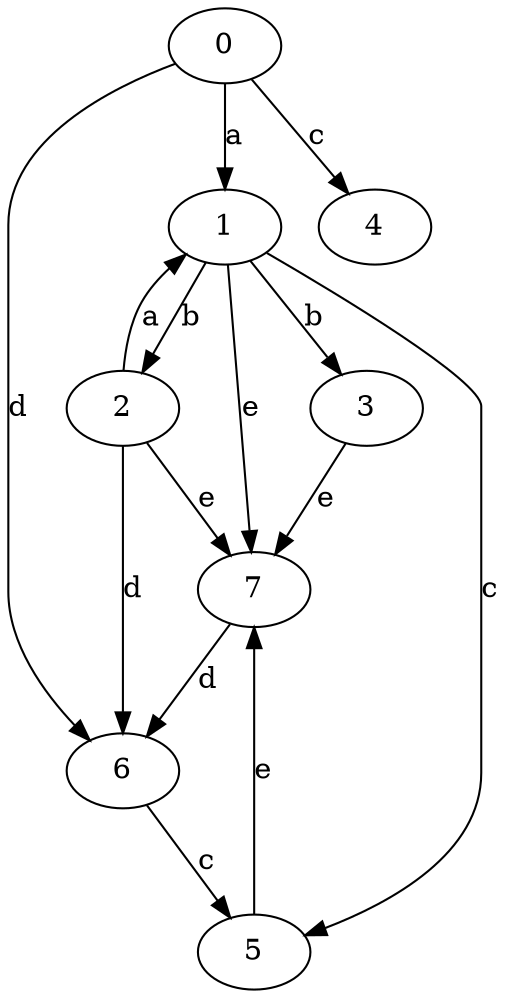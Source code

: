 strict digraph  {
0;
1;
2;
3;
4;
5;
6;
7;
0 -> 1  [label=a];
0 -> 4  [label=c];
0 -> 6  [label=d];
1 -> 2  [label=b];
1 -> 3  [label=b];
1 -> 5  [label=c];
1 -> 7  [label=e];
2 -> 1  [label=a];
2 -> 6  [label=d];
2 -> 7  [label=e];
3 -> 7  [label=e];
5 -> 7  [label=e];
6 -> 5  [label=c];
7 -> 6  [label=d];
}
